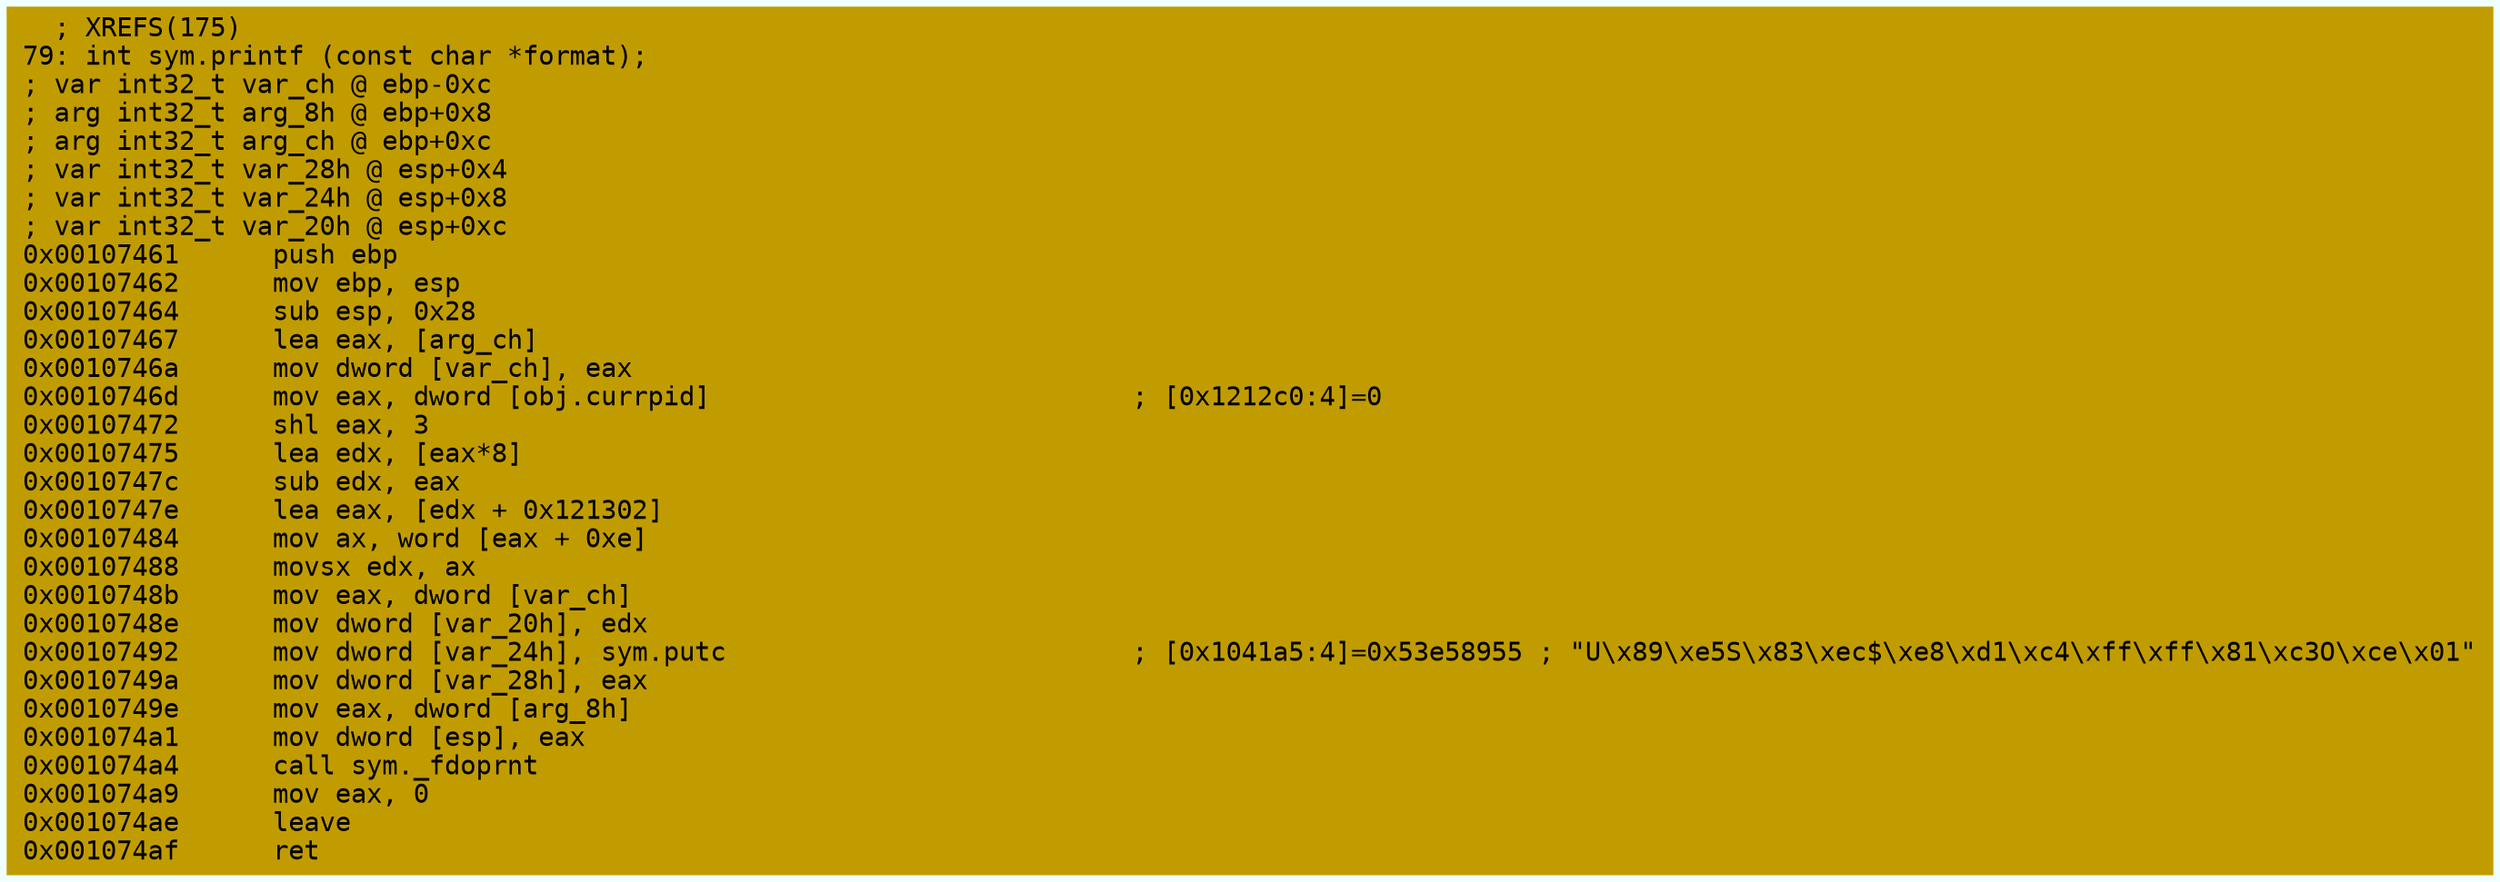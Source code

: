 digraph code {
	graph [bgcolor=azure fontsize=8 fontname="Courier" splines="ortho"];
	node [fillcolor=gray style=filled shape=box];
	edge [arrowhead="normal"];
	"0x00107461" [URL="sym.printf/0x00107461", fillcolor="#c19c00",color="#c19c00", fontname="Courier",label="  ; XREFS(175)\l79: int sym.printf (const char *format);\l; var int32_t var_ch @ ebp-0xc\l; arg int32_t arg_8h @ ebp+0x8\l; arg int32_t arg_ch @ ebp+0xc\l; var int32_t var_28h @ esp+0x4\l; var int32_t var_24h @ esp+0x8\l; var int32_t var_20h @ esp+0xc\l0x00107461      push ebp\l0x00107462      mov ebp, esp\l0x00107464      sub esp, 0x28\l0x00107467      lea eax, [arg_ch]\l0x0010746a      mov dword [var_ch], eax\l0x0010746d      mov eax, dword [obj.currpid]                           ; [0x1212c0:4]=0\l0x00107472      shl eax, 3\l0x00107475      lea edx, [eax*8]\l0x0010747c      sub edx, eax\l0x0010747e      lea eax, [edx + 0x121302]\l0x00107484      mov ax, word [eax + 0xe]\l0x00107488      movsx edx, ax\l0x0010748b      mov eax, dword [var_ch]\l0x0010748e      mov dword [var_20h], edx\l0x00107492      mov dword [var_24h], sym.putc                          ; [0x1041a5:4]=0x53e58955 ; \"U\\x89\\xe5S\\x83\\xec$\\xe8\\xd1\\xc4\\xff\\xff\\x81\\xc3O\\xce\\x01\"\l0x0010749a      mov dword [var_28h], eax\l0x0010749e      mov eax, dword [arg_8h]\l0x001074a1      mov dword [esp], eax\l0x001074a4      call sym._fdoprnt\l0x001074a9      mov eax, 0\l0x001074ae      leave\l0x001074af      ret\l"]
}
